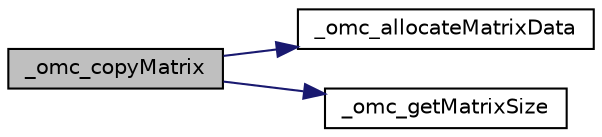 digraph "_omc_copyMatrix"
{
  edge [fontname="Helvetica",fontsize="10",labelfontname="Helvetica",labelfontsize="10"];
  node [fontname="Helvetica",fontsize="10",shape=record];
  rankdir="LR";
  Node11 [label="_omc_copyMatrix",height=0.2,width=0.4,color="black", fillcolor="grey75", style="filled", fontcolor="black"];
  Node11 -> Node12 [color="midnightblue",fontsize="10",style="solid",fontname="Helvetica"];
  Node12 [label="_omc_allocateMatrixData",height=0.2,width=0.4,color="black", fillcolor="white", style="filled",URL="$d0/ded/omc__math_8c.html#acb37ba6cf63efa274ea37c69e59569d0"];
  Node11 -> Node13 [color="midnightblue",fontsize="10",style="solid",fontname="Helvetica"];
  Node13 [label="_omc_getMatrixSize",height=0.2,width=0.4,color="black", fillcolor="white", style="filled",URL="$d0/ded/omc__math_8c.html#aaefcb49eadaef8d8a3e645da5653bcb1"];
}
